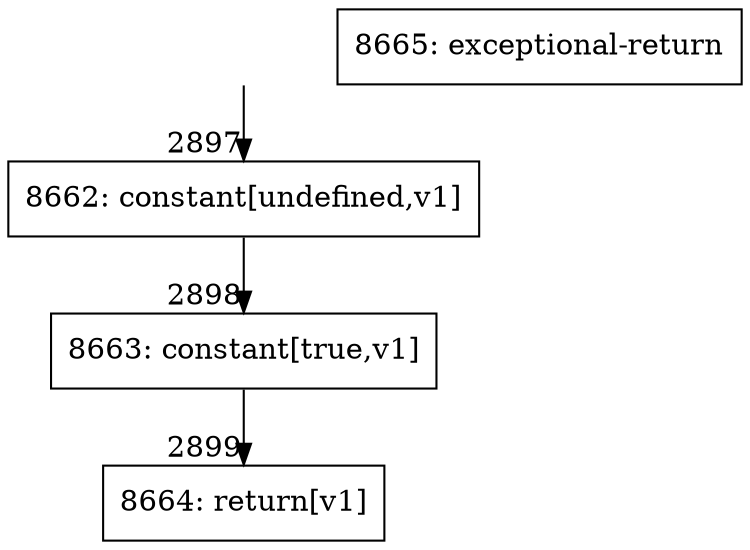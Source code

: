 digraph {
rankdir="TD"
BB_entry315[shape=none,label=""];
BB_entry315 -> BB2897 [tailport=s, headport=n, headlabel="    2897"]
BB2897 [shape=record label="{8662: constant[undefined,v1]}" ] 
BB2897 -> BB2898 [tailport=s, headport=n, headlabel="      2898"]
BB2898 [shape=record label="{8663: constant[true,v1]}" ] 
BB2898 -> BB2899 [tailport=s, headport=n, headlabel="      2899"]
BB2899 [shape=record label="{8664: return[v1]}" ] 
BB2900 [shape=record label="{8665: exceptional-return}" ] 
//#$~ 3355
}
